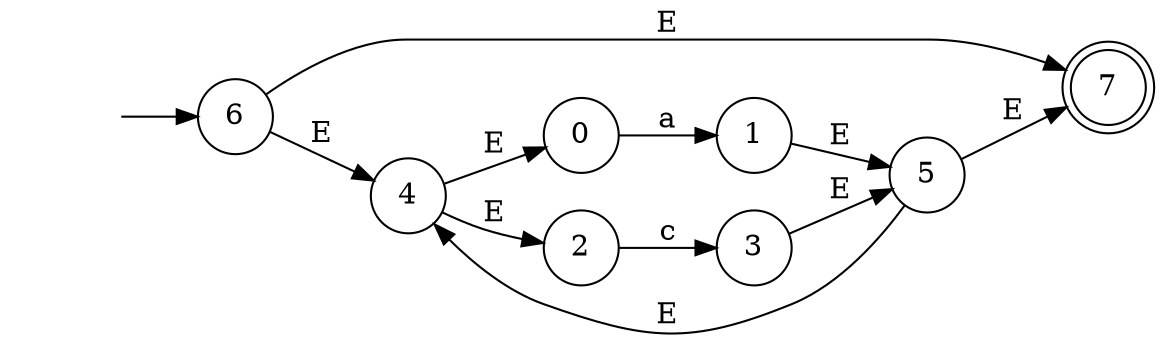 digraph "Resultado Automata" {
rankdir=LR size="8,5"
node [shape=doublecircle]
7
node [shape=circle]
6
node [shape=none]
""
""-> 6 [label=""]
node [shape=circle]
0 -> 1[label="a"]
2 -> 3[label="c"]
4 -> 0[label="E"]
4 -> 2[label="E"]
1 -> 5[label="E"]
3 -> 5[label="E"]
5 -> 4[label="E"]
6 -> 7[label="E"]
6 -> 4[label="E"]
5 -> 7[label="E"]
}